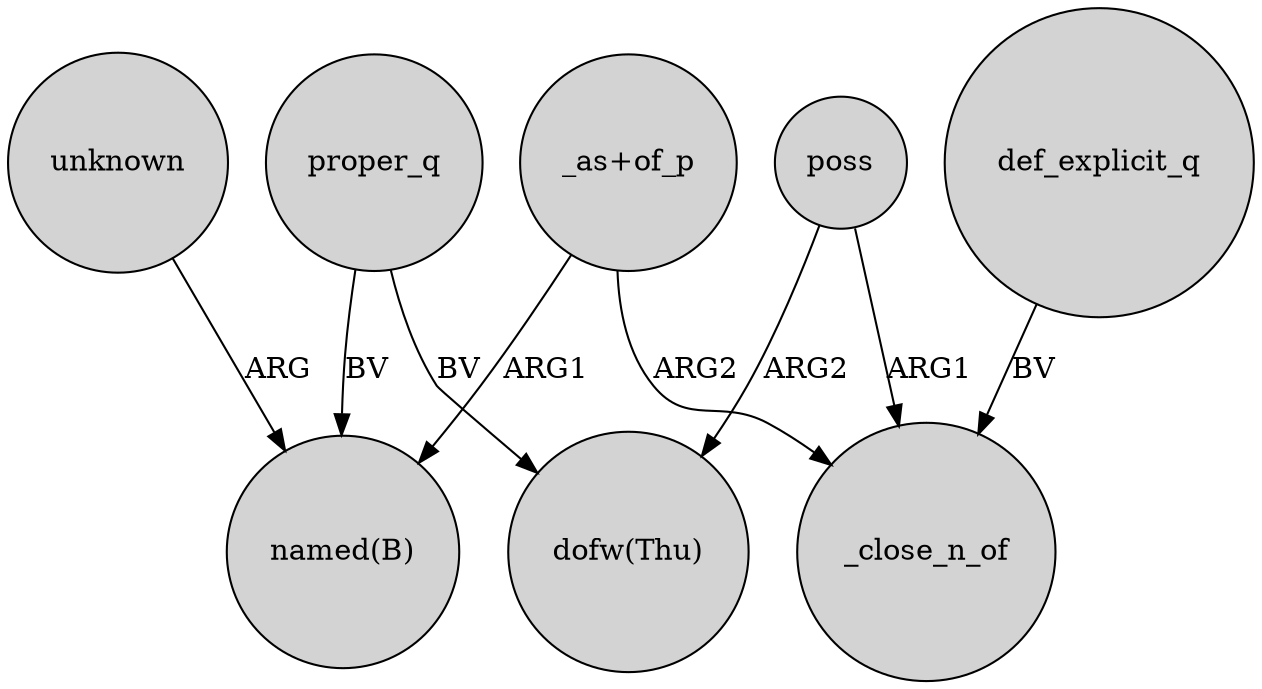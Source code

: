 digraph {
	node [shape=circle style=filled]
	unknown -> "named(B)" [label=ARG]
	proper_q -> "named(B)" [label=BV]
	"_as+of_p" -> _close_n_of [label=ARG2]
	poss -> _close_n_of [label=ARG1]
	poss -> "dofw(Thu)" [label=ARG2]
	proper_q -> "dofw(Thu)" [label=BV]
	"_as+of_p" -> "named(B)" [label=ARG1]
	def_explicit_q -> _close_n_of [label=BV]
}
